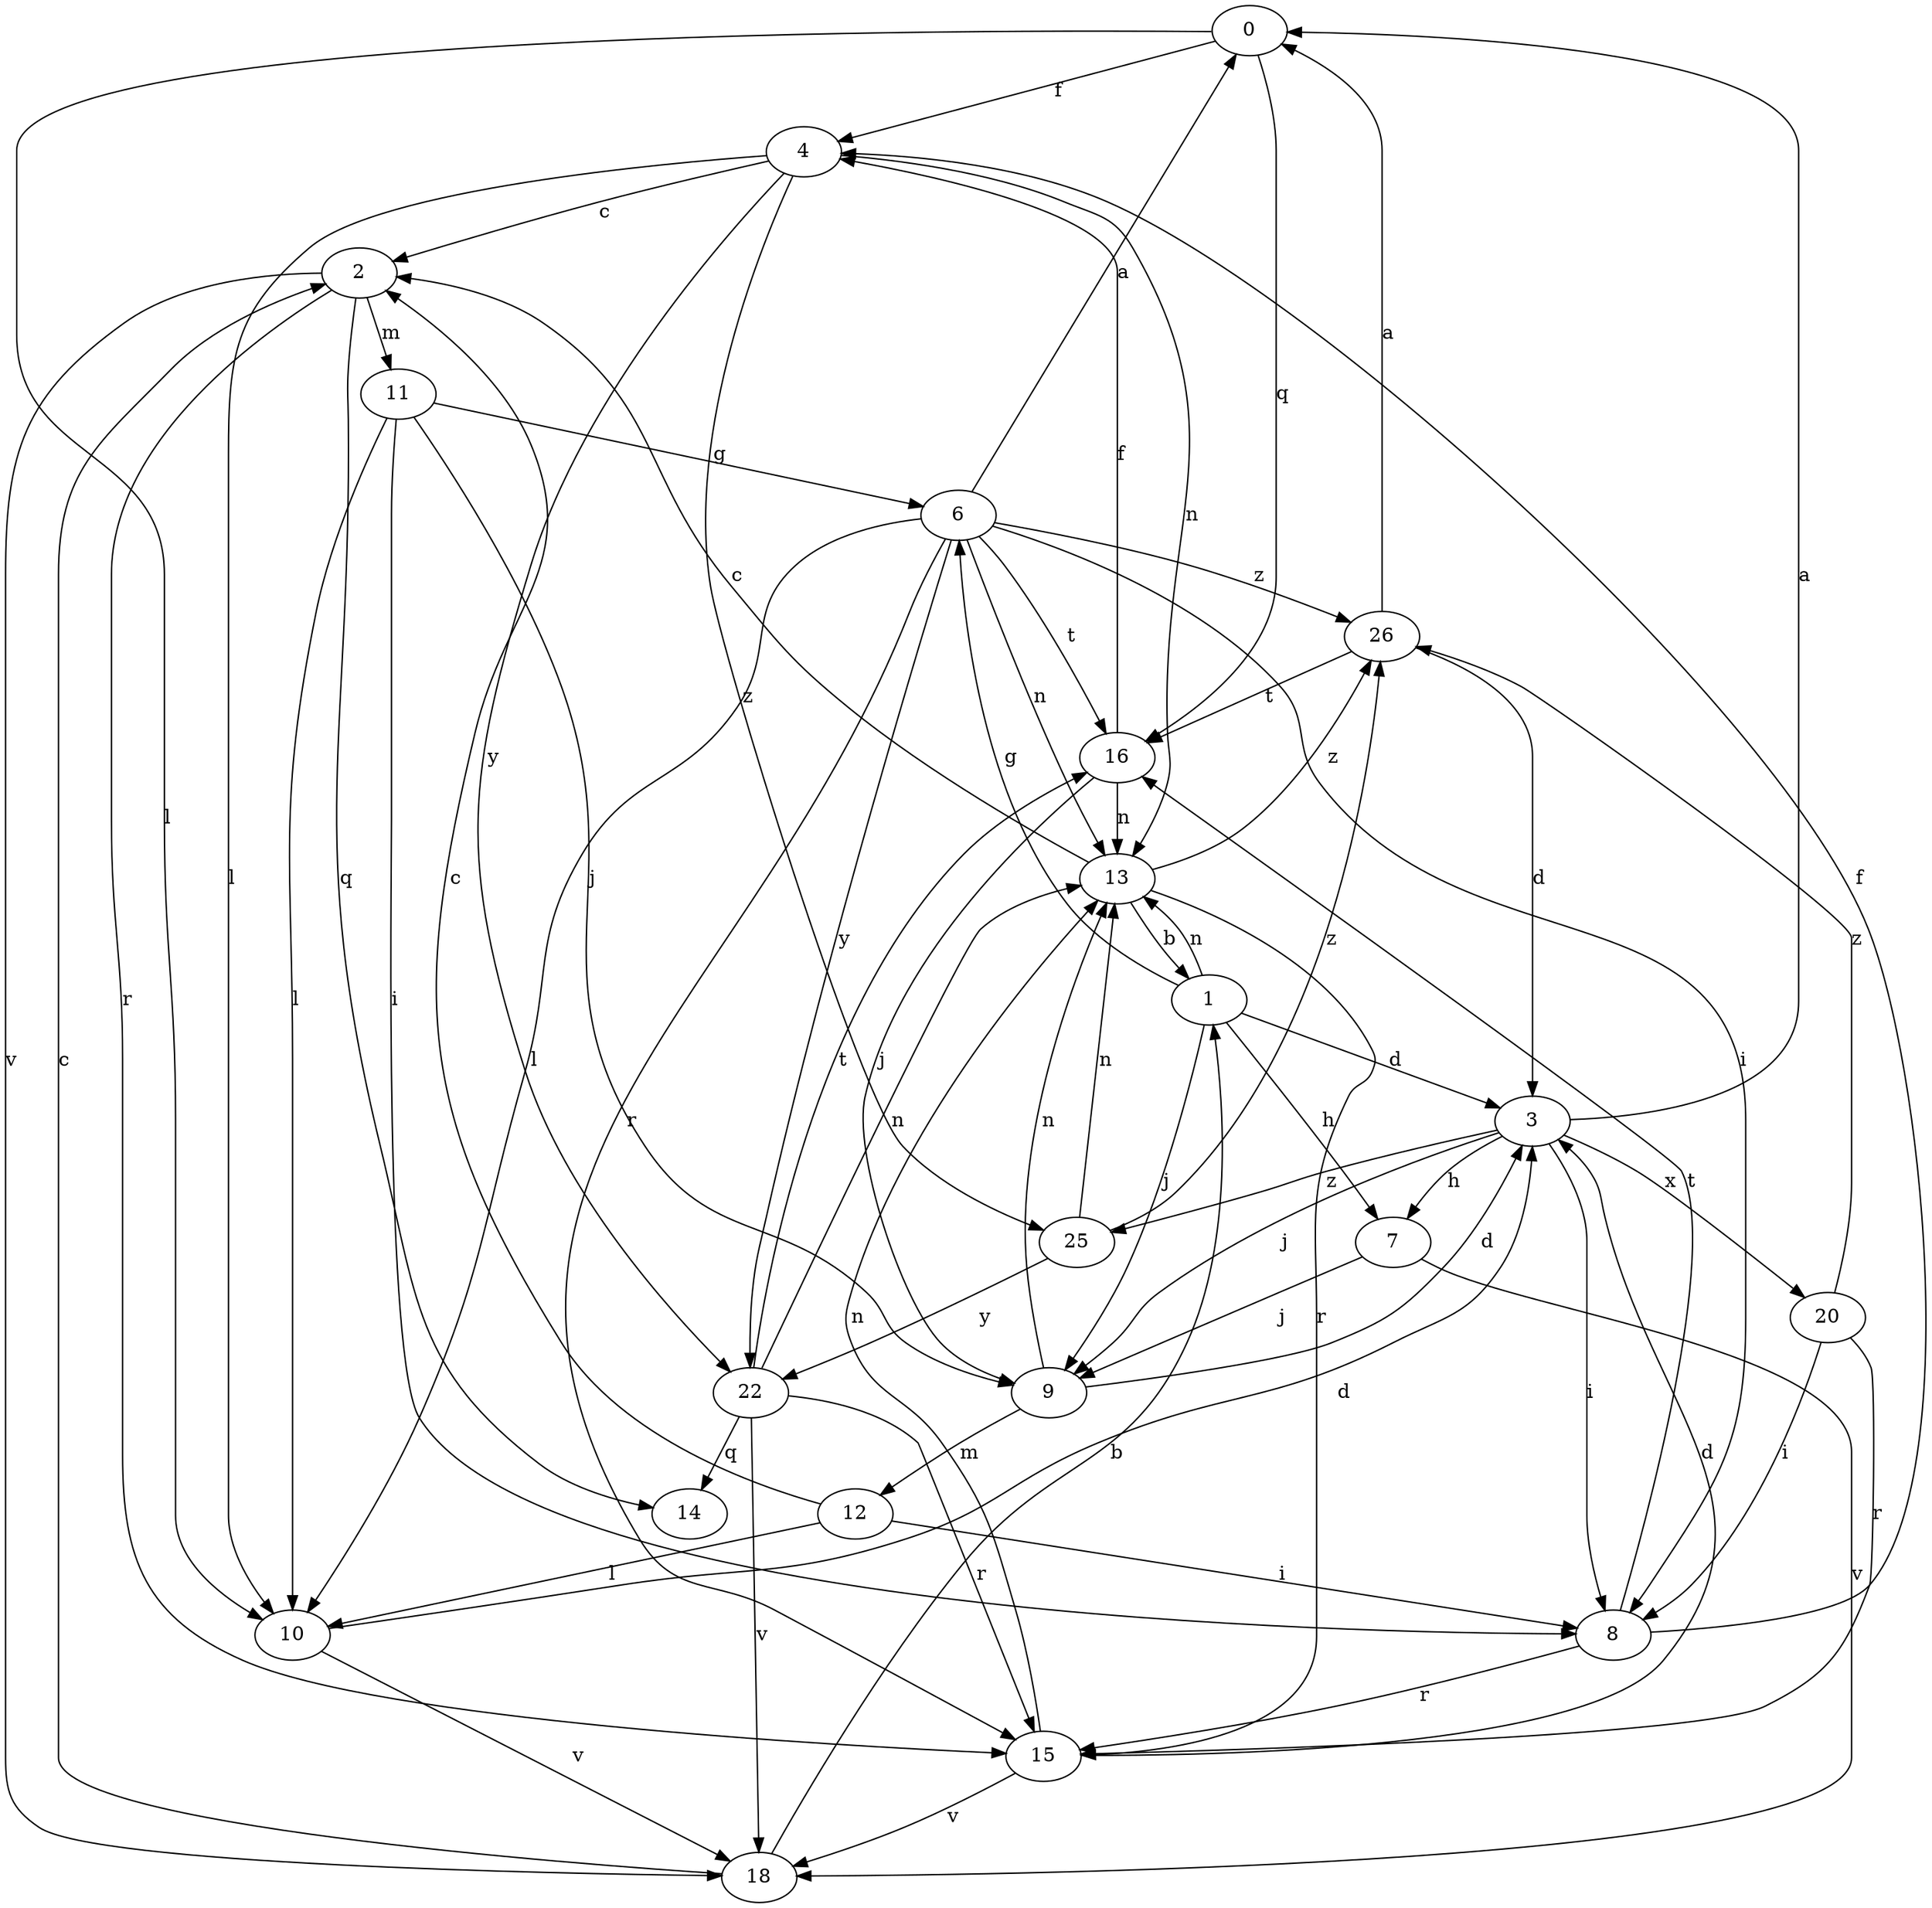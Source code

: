 strict digraph  {
0;
1;
2;
3;
4;
6;
7;
8;
9;
10;
11;
12;
13;
14;
15;
16;
18;
20;
22;
25;
26;
0 -> 4  [label=f];
0 -> 10  [label=l];
0 -> 16  [label=q];
1 -> 3  [label=d];
1 -> 6  [label=g];
1 -> 7  [label=h];
1 -> 9  [label=j];
1 -> 13  [label=n];
2 -> 11  [label=m];
2 -> 14  [label=q];
2 -> 15  [label=r];
2 -> 18  [label=v];
3 -> 0  [label=a];
3 -> 7  [label=h];
3 -> 8  [label=i];
3 -> 9  [label=j];
3 -> 20  [label=x];
3 -> 25  [label=z];
4 -> 2  [label=c];
4 -> 10  [label=l];
4 -> 13  [label=n];
4 -> 22  [label=y];
4 -> 25  [label=z];
6 -> 0  [label=a];
6 -> 8  [label=i];
6 -> 10  [label=l];
6 -> 13  [label=n];
6 -> 15  [label=r];
6 -> 16  [label=t];
6 -> 22  [label=y];
6 -> 26  [label=z];
7 -> 9  [label=j];
7 -> 18  [label=v];
8 -> 4  [label=f];
8 -> 15  [label=r];
8 -> 16  [label=t];
9 -> 3  [label=d];
9 -> 12  [label=m];
9 -> 13  [label=n];
10 -> 3  [label=d];
10 -> 18  [label=v];
11 -> 6  [label=g];
11 -> 8  [label=i];
11 -> 9  [label=j];
11 -> 10  [label=l];
12 -> 2  [label=c];
12 -> 8  [label=i];
12 -> 10  [label=l];
13 -> 1  [label=b];
13 -> 2  [label=c];
13 -> 26  [label=z];
13 -> 15  [label=r];
15 -> 3  [label=d];
15 -> 13  [label=n];
15 -> 18  [label=v];
16 -> 4  [label=f];
16 -> 9  [label=j];
16 -> 13  [label=n];
18 -> 1  [label=b];
18 -> 2  [label=c];
20 -> 8  [label=i];
20 -> 15  [label=r];
20 -> 26  [label=z];
22 -> 13  [label=n];
22 -> 14  [label=q];
22 -> 15  [label=r];
22 -> 16  [label=t];
22 -> 18  [label=v];
25 -> 13  [label=n];
25 -> 22  [label=y];
25 -> 26  [label=z];
26 -> 0  [label=a];
26 -> 3  [label=d];
26 -> 16  [label=t];
}
